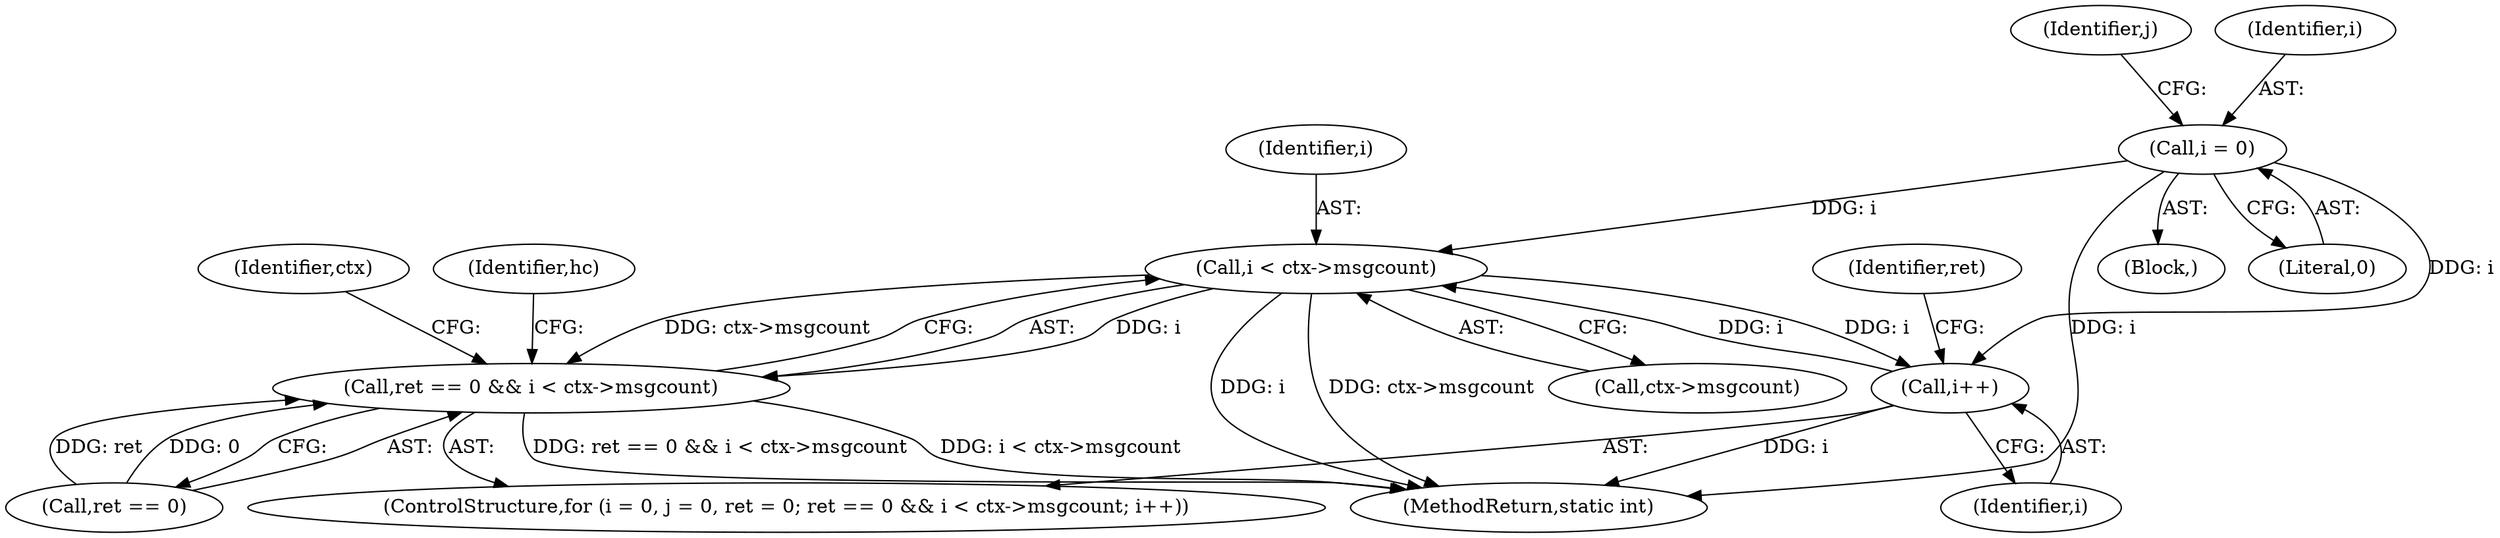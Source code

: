 digraph "0_neomutt_9bfab35522301794483f8f9ed60820bdec9be59e_3@pointer" {
"1000173" [label="(Call,i < ctx->msgcount)"];
"1000178" [label="(Call,i++)"];
"1000159" [label="(Call,i = 0)"];
"1000173" [label="(Call,i < ctx->msgcount)"];
"1000169" [label="(Call,ret == 0 && i < ctx->msgcount)"];
"1000173" [label="(Call,i < ctx->msgcount)"];
"1000164" [label="(Identifier,j)"];
"1000157" [label="(ControlStructure,for (i = 0, j = 0, ret = 0; ret == 0 && i < ctx->msgcount; i++))"];
"1000179" [label="(Identifier,i)"];
"1000186" [label="(Identifier,ctx)"];
"1000178" [label="(Call,i++)"];
"1000299" [label="(Identifier,hc)"];
"1000175" [label="(Call,ctx->msgcount)"];
"1000169" [label="(Call,ret == 0 && i < ctx->msgcount)"];
"1000171" [label="(Identifier,ret)"];
"1000170" [label="(Call,ret == 0)"];
"1000174" [label="(Identifier,i)"];
"1000350" [label="(MethodReturn,static int)"];
"1000160" [label="(Identifier,i)"];
"1000159" [label="(Call,i = 0)"];
"1000158" [label="(Block,)"];
"1000161" [label="(Literal,0)"];
"1000173" -> "1000169"  [label="AST: "];
"1000173" -> "1000175"  [label="CFG: "];
"1000174" -> "1000173"  [label="AST: "];
"1000175" -> "1000173"  [label="AST: "];
"1000169" -> "1000173"  [label="CFG: "];
"1000173" -> "1000350"  [label="DDG: i"];
"1000173" -> "1000350"  [label="DDG: ctx->msgcount"];
"1000173" -> "1000169"  [label="DDG: i"];
"1000173" -> "1000169"  [label="DDG: ctx->msgcount"];
"1000178" -> "1000173"  [label="DDG: i"];
"1000159" -> "1000173"  [label="DDG: i"];
"1000173" -> "1000178"  [label="DDG: i"];
"1000178" -> "1000157"  [label="AST: "];
"1000178" -> "1000179"  [label="CFG: "];
"1000179" -> "1000178"  [label="AST: "];
"1000171" -> "1000178"  [label="CFG: "];
"1000178" -> "1000350"  [label="DDG: i"];
"1000159" -> "1000178"  [label="DDG: i"];
"1000159" -> "1000158"  [label="AST: "];
"1000159" -> "1000161"  [label="CFG: "];
"1000160" -> "1000159"  [label="AST: "];
"1000161" -> "1000159"  [label="AST: "];
"1000164" -> "1000159"  [label="CFG: "];
"1000159" -> "1000350"  [label="DDG: i"];
"1000169" -> "1000157"  [label="AST: "];
"1000169" -> "1000170"  [label="CFG: "];
"1000170" -> "1000169"  [label="AST: "];
"1000186" -> "1000169"  [label="CFG: "];
"1000299" -> "1000169"  [label="CFG: "];
"1000169" -> "1000350"  [label="DDG: ret == 0 && i < ctx->msgcount"];
"1000169" -> "1000350"  [label="DDG: i < ctx->msgcount"];
"1000170" -> "1000169"  [label="DDG: ret"];
"1000170" -> "1000169"  [label="DDG: 0"];
}
